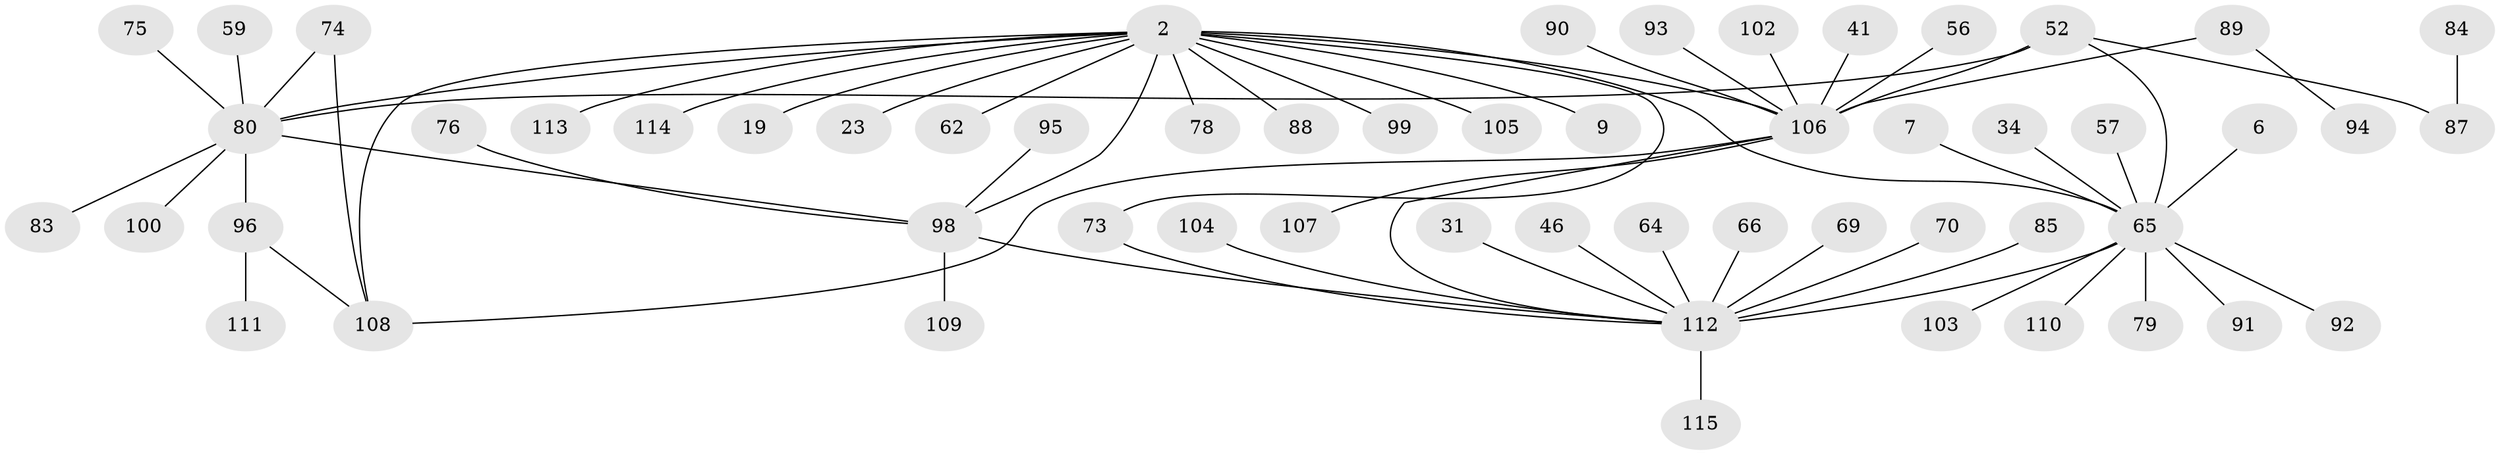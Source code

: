 // original degree distribution, {14: 0.008695652173913044, 23: 0.008695652173913044, 12: 0.008695652173913044, 5: 0.043478260869565216, 6: 0.02608695652173913, 1: 0.5043478260869565, 2: 0.23478260869565218, 8: 0.008695652173913044, 4: 0.034782608695652174, 3: 0.10434782608695652, 7: 0.017391304347826087}
// Generated by graph-tools (version 1.1) at 2025/47/03/09/25 04:47:08]
// undirected, 57 vertices, 65 edges
graph export_dot {
graph [start="1"]
  node [color=gray90,style=filled];
  2;
  6;
  7;
  9;
  19;
  23;
  31;
  34;
  41;
  46;
  52 [super="+44"];
  56;
  57;
  59;
  62 [super="+39"];
  64;
  65 [super="+1+4"];
  66;
  69 [super="+61"];
  70 [super="+11"];
  73 [super="+68"];
  74;
  75;
  76;
  78 [super="+38"];
  79;
  80 [super="+20+67"];
  83;
  84;
  85;
  87 [super="+71"];
  88 [super="+50+63"];
  89 [super="+42"];
  90;
  91;
  92 [super="+8"];
  93;
  94;
  95;
  96 [super="+13+54+81"];
  98 [super="+26+22+82+86"];
  99;
  100 [super="+58"];
  102;
  103;
  104;
  105 [super="+30"];
  106 [super="+24+33+53"];
  107;
  108 [super="+12+101"];
  109 [super="+45"];
  110;
  111;
  112 [super="+32+49+37+97+40+25"];
  113 [super="+60"];
  114;
  115;
  2 -- 9;
  2 -- 19;
  2 -- 23;
  2 -- 65 [weight=3];
  2 -- 73;
  2 -- 80 [weight=3];
  2 -- 99;
  2 -- 114;
  2 -- 98;
  2 -- 78;
  2 -- 106 [weight=2];
  2 -- 88;
  2 -- 108 [weight=2];
  2 -- 105;
  2 -- 62;
  2 -- 113;
  6 -- 65;
  7 -- 65;
  31 -- 112;
  34 -- 65;
  41 -- 106;
  46 -- 112;
  52 -- 80 [weight=2];
  52 -- 65;
  52 -- 106;
  52 -- 87;
  56 -- 106;
  57 -- 65;
  59 -- 80;
  64 -- 112;
  65 -- 103;
  65 -- 110;
  65 -- 91;
  65 -- 79;
  65 -- 112 [weight=5];
  65 -- 92;
  66 -- 112;
  69 -- 112 [weight=2];
  70 -- 112;
  73 -- 112;
  74 -- 80;
  74 -- 108;
  75 -- 80;
  76 -- 98;
  80 -- 96;
  80 -- 83;
  80 -- 98;
  80 -- 100;
  84 -- 87;
  85 -- 112;
  89 -- 94;
  89 -- 106;
  90 -- 106;
  93 -- 106;
  95 -- 98;
  96 -- 111;
  96 -- 108;
  98 -- 112 [weight=3];
  98 -- 109;
  102 -- 106;
  104 -- 112;
  106 -- 112 [weight=2];
  106 -- 107;
  106 -- 108;
  112 -- 115;
}
